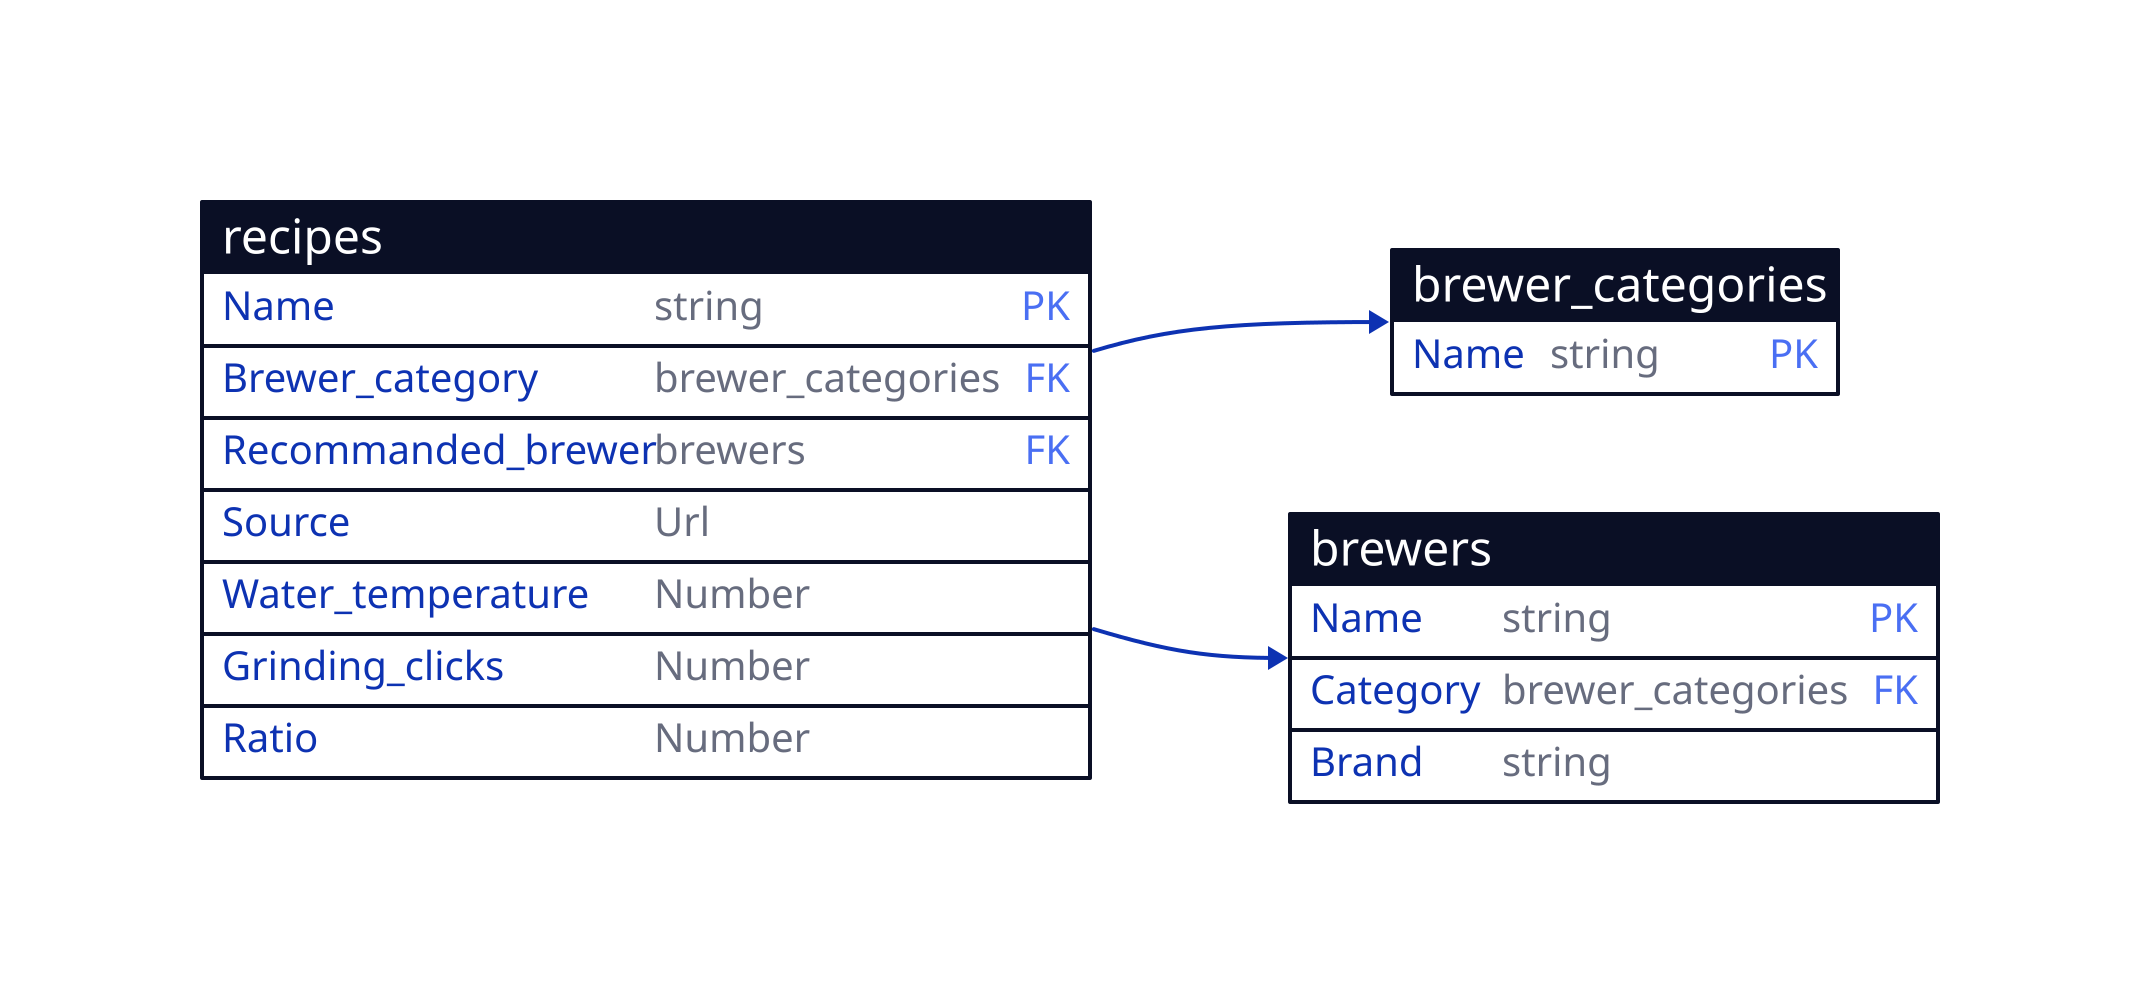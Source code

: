 style.fill: transparent
direction: right

brewer_categories {
    shape: sql_table
    Name: string {constraint: primary_key}
}

brewers {
    shape: sql_table
    Name: string {constraint: primary_key}
    Category: brewer_categories {constraint: foreign_key}
    Brand: string   
}


recipes {
    shape: sql_table
    Name: string {constraint: primary_key}
    Brewer_category: brewer_categories {constraint: foreign_key}
    Recommanded_brewer: brewers  {constraint: foreign_key}
    Source: Url
    Water_temperature: Number
    Grinding_clicks: Number
    Ratio: Number
}

recipes.Brewer_category -> brewer_categories.Name
recipes.Recommanded_brewer -> brewers.Name